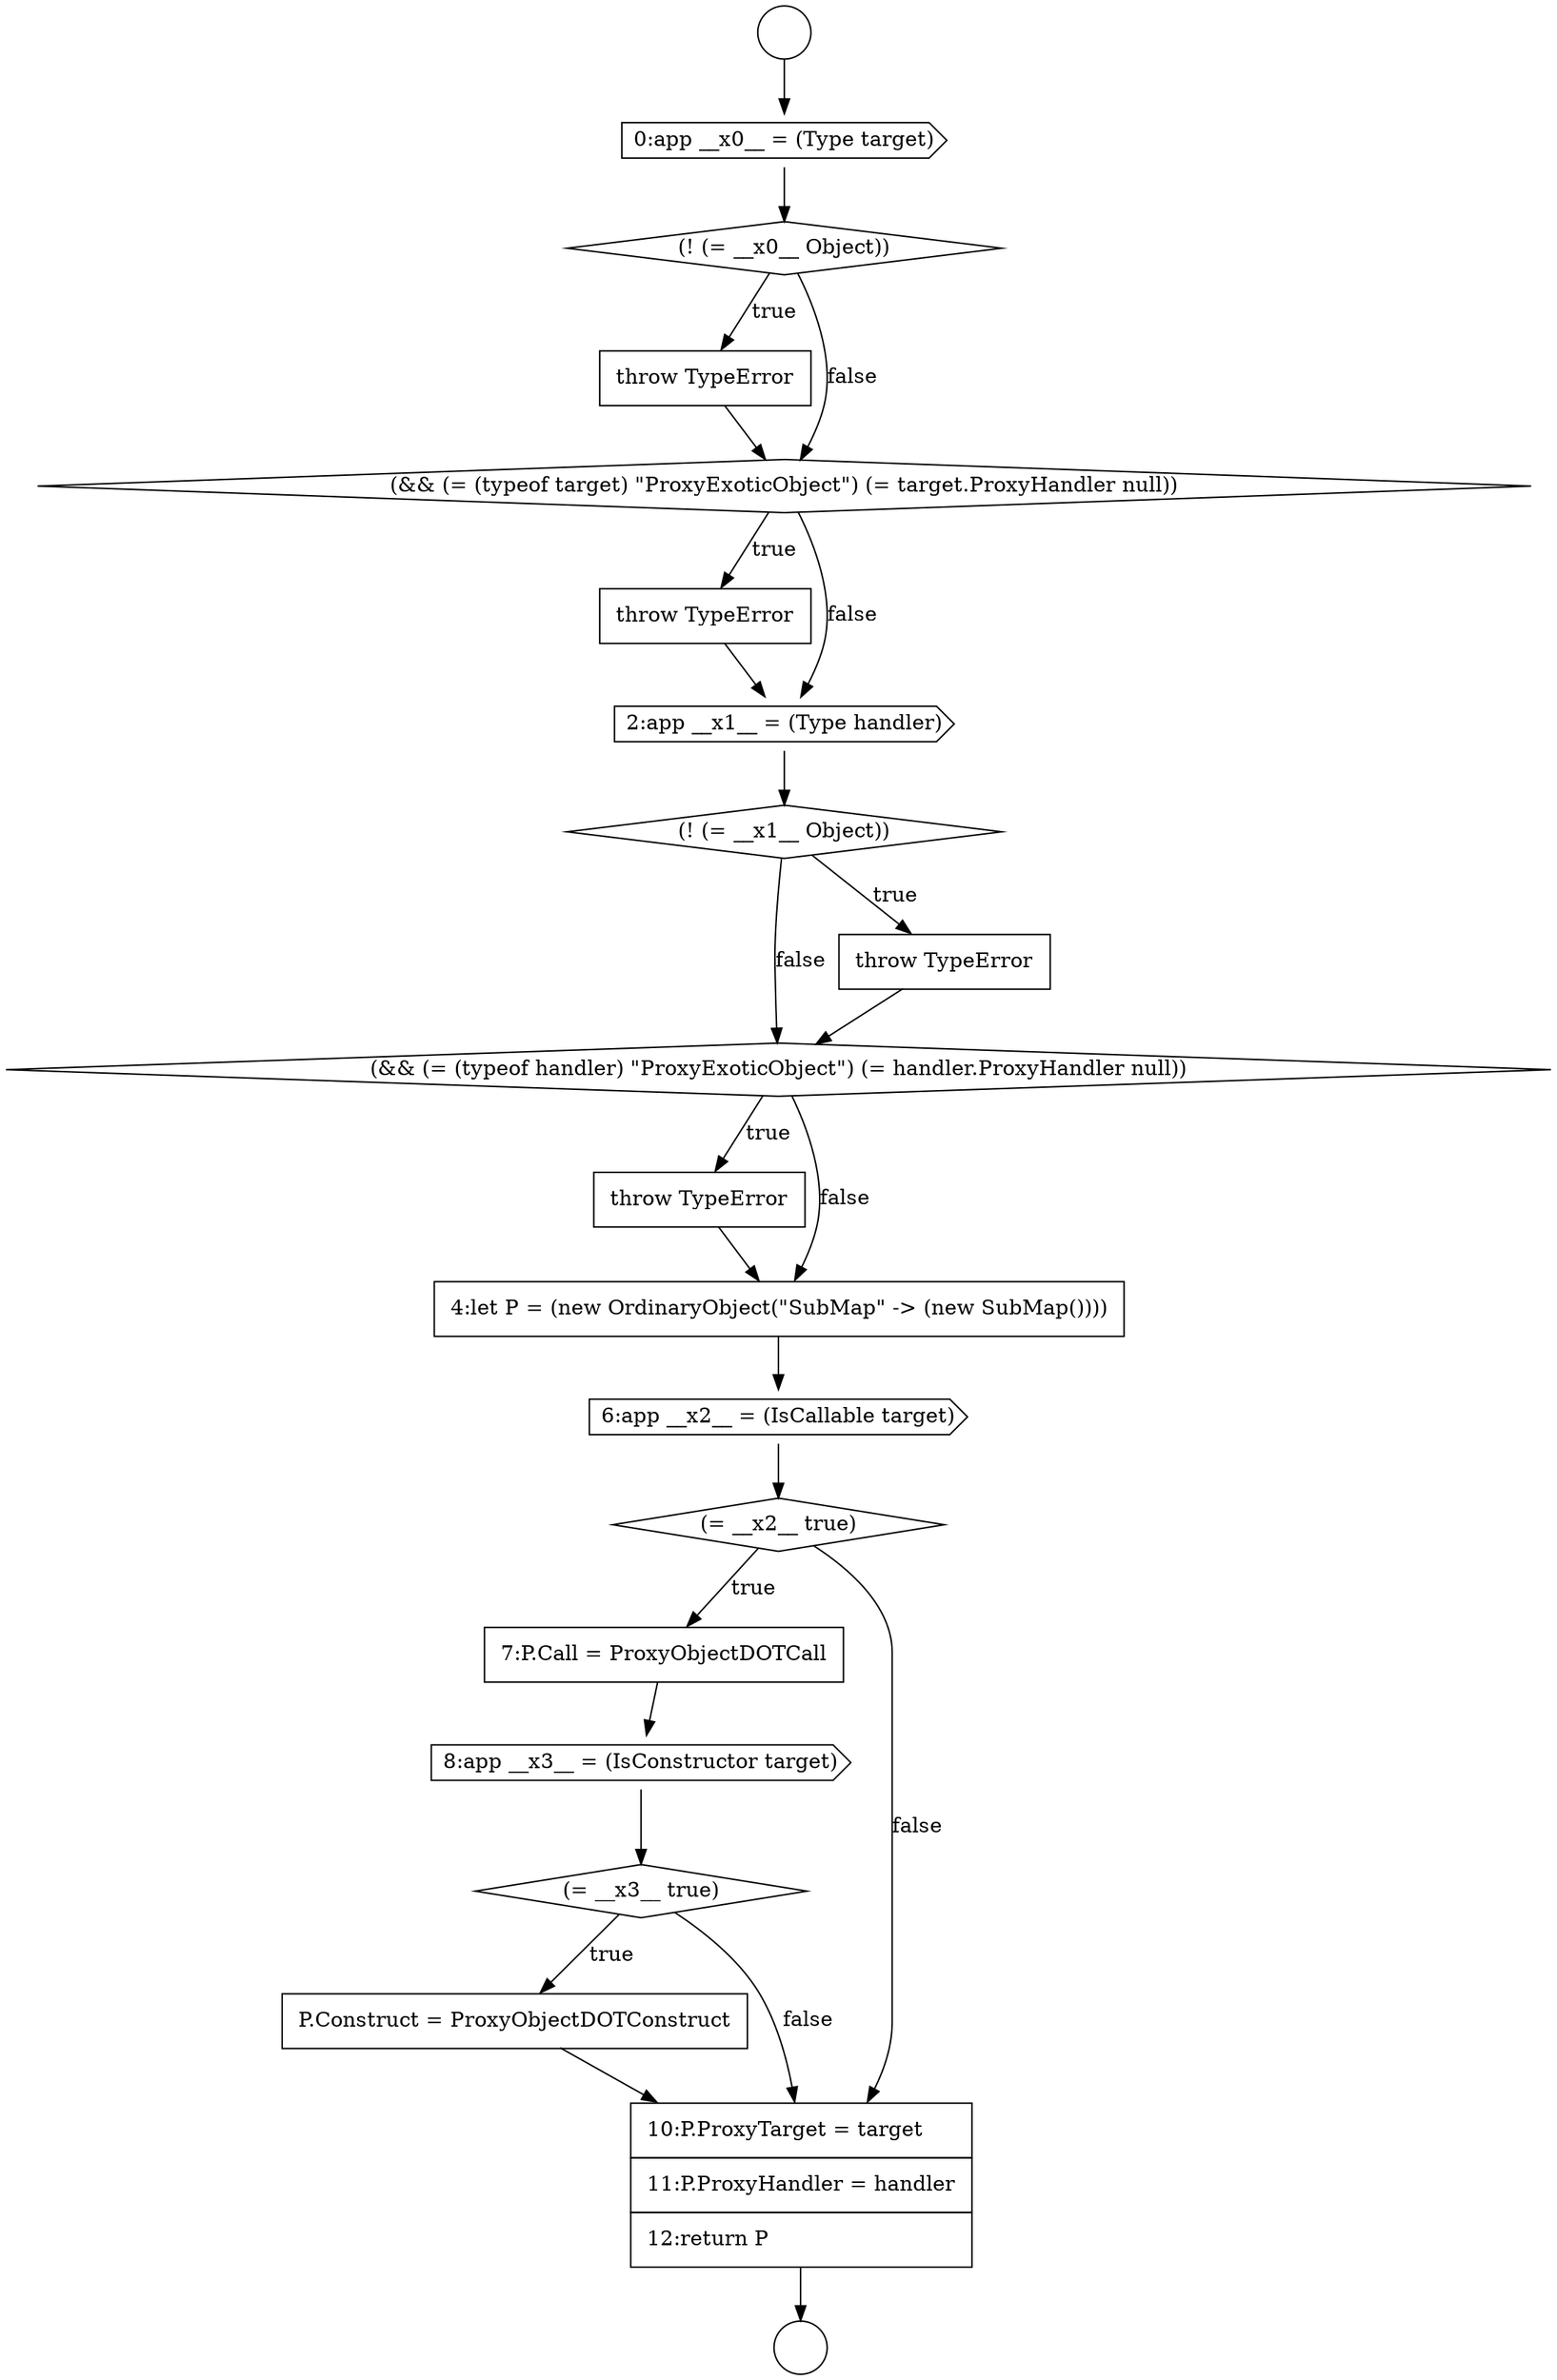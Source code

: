 digraph {
  node3248 [shape=none, margin=0, label=<<font color="black">
    <table border="0" cellborder="1" cellspacing="0" cellpadding="10">
      <tr><td align="left">7:P.Call = ProxyObjectDOTCall</td></tr>
    </table>
  </font>> color="black" fillcolor="white" style=filled]
  node3243 [shape=diamond, label=<<font color="black">(&amp;&amp; (= (typeof handler) &quot;ProxyExoticObject&quot;) (= handler.ProxyHandler null))</font>> color="black" fillcolor="white" style=filled]
  node3237 [shape=none, margin=0, label=<<font color="black">
    <table border="0" cellborder="1" cellspacing="0" cellpadding="10">
      <tr><td align="left">throw TypeError</td></tr>
    </table>
  </font>> color="black" fillcolor="white" style=filled]
  node3241 [shape=diamond, label=<<font color="black">(! (= __x1__ Object))</font>> color="black" fillcolor="white" style=filled]
  node3246 [shape=cds, label=<<font color="black">6:app __x2__ = (IsCallable target)</font>> color="black" fillcolor="white" style=filled]
  node3236 [shape=diamond, label=<<font color="black">(! (= __x0__ Object))</font>> color="black" fillcolor="white" style=filled]
  node3249 [shape=cds, label=<<font color="black">8:app __x3__ = (IsConstructor target)</font>> color="black" fillcolor="white" style=filled]
  node3239 [shape=none, margin=0, label=<<font color="black">
    <table border="0" cellborder="1" cellspacing="0" cellpadding="10">
      <tr><td align="left">throw TypeError</td></tr>
    </table>
  </font>> color="black" fillcolor="white" style=filled]
  node3233 [shape=circle label=" " color="black" fillcolor="white" style=filled]
  node3250 [shape=diamond, label=<<font color="black">(= __x3__ true)</font>> color="black" fillcolor="white" style=filled]
  node3242 [shape=none, margin=0, label=<<font color="black">
    <table border="0" cellborder="1" cellspacing="0" cellpadding="10">
      <tr><td align="left">throw TypeError</td></tr>
    </table>
  </font>> color="black" fillcolor="white" style=filled]
  node3247 [shape=diamond, label=<<font color="black">(= __x2__ true)</font>> color="black" fillcolor="white" style=filled]
  node3234 [shape=circle label=" " color="black" fillcolor="white" style=filled]
  node3240 [shape=cds, label=<<font color="black">2:app __x1__ = (Type handler)</font>> color="black" fillcolor="white" style=filled]
  node3251 [shape=none, margin=0, label=<<font color="black">
    <table border="0" cellborder="1" cellspacing="0" cellpadding="10">
      <tr><td align="left">P.Construct = ProxyObjectDOTConstruct</td></tr>
    </table>
  </font>> color="black" fillcolor="white" style=filled]
  node3238 [shape=diamond, label=<<font color="black">(&amp;&amp; (= (typeof target) &quot;ProxyExoticObject&quot;) (= target.ProxyHandler null))</font>> color="black" fillcolor="white" style=filled]
  node3235 [shape=cds, label=<<font color="black">0:app __x0__ = (Type target)</font>> color="black" fillcolor="white" style=filled]
  node3252 [shape=none, margin=0, label=<<font color="black">
    <table border="0" cellborder="1" cellspacing="0" cellpadding="10">
      <tr><td align="left">10:P.ProxyTarget = target</td></tr>
      <tr><td align="left">11:P.ProxyHandler = handler</td></tr>
      <tr><td align="left">12:return P</td></tr>
    </table>
  </font>> color="black" fillcolor="white" style=filled]
  node3244 [shape=none, margin=0, label=<<font color="black">
    <table border="0" cellborder="1" cellspacing="0" cellpadding="10">
      <tr><td align="left">throw TypeError</td></tr>
    </table>
  </font>> color="black" fillcolor="white" style=filled]
  node3245 [shape=none, margin=0, label=<<font color="black">
    <table border="0" cellborder="1" cellspacing="0" cellpadding="10">
      <tr><td align="left">4:let P = (new OrdinaryObject(&quot;SubMap&quot; -&gt; (new SubMap())))</td></tr>
    </table>
  </font>> color="black" fillcolor="white" style=filled]
  node3251 -> node3252 [ color="black"]
  node3245 -> node3246 [ color="black"]
  node3248 -> node3249 [ color="black"]
  node3237 -> node3238 [ color="black"]
  node3244 -> node3245 [ color="black"]
  node3249 -> node3250 [ color="black"]
  node3236 -> node3237 [label=<<font color="black">true</font>> color="black"]
  node3236 -> node3238 [label=<<font color="black">false</font>> color="black"]
  node3247 -> node3248 [label=<<font color="black">true</font>> color="black"]
  node3247 -> node3252 [label=<<font color="black">false</font>> color="black"]
  node3252 -> node3234 [ color="black"]
  node3241 -> node3242 [label=<<font color="black">true</font>> color="black"]
  node3241 -> node3243 [label=<<font color="black">false</font>> color="black"]
  node3233 -> node3235 [ color="black"]
  node3240 -> node3241 [ color="black"]
  node3243 -> node3244 [label=<<font color="black">true</font>> color="black"]
  node3243 -> node3245 [label=<<font color="black">false</font>> color="black"]
  node3235 -> node3236 [ color="black"]
  node3242 -> node3243 [ color="black"]
  node3239 -> node3240 [ color="black"]
  node3250 -> node3251 [label=<<font color="black">true</font>> color="black"]
  node3250 -> node3252 [label=<<font color="black">false</font>> color="black"]
  node3238 -> node3239 [label=<<font color="black">true</font>> color="black"]
  node3238 -> node3240 [label=<<font color="black">false</font>> color="black"]
  node3246 -> node3247 [ color="black"]
}
